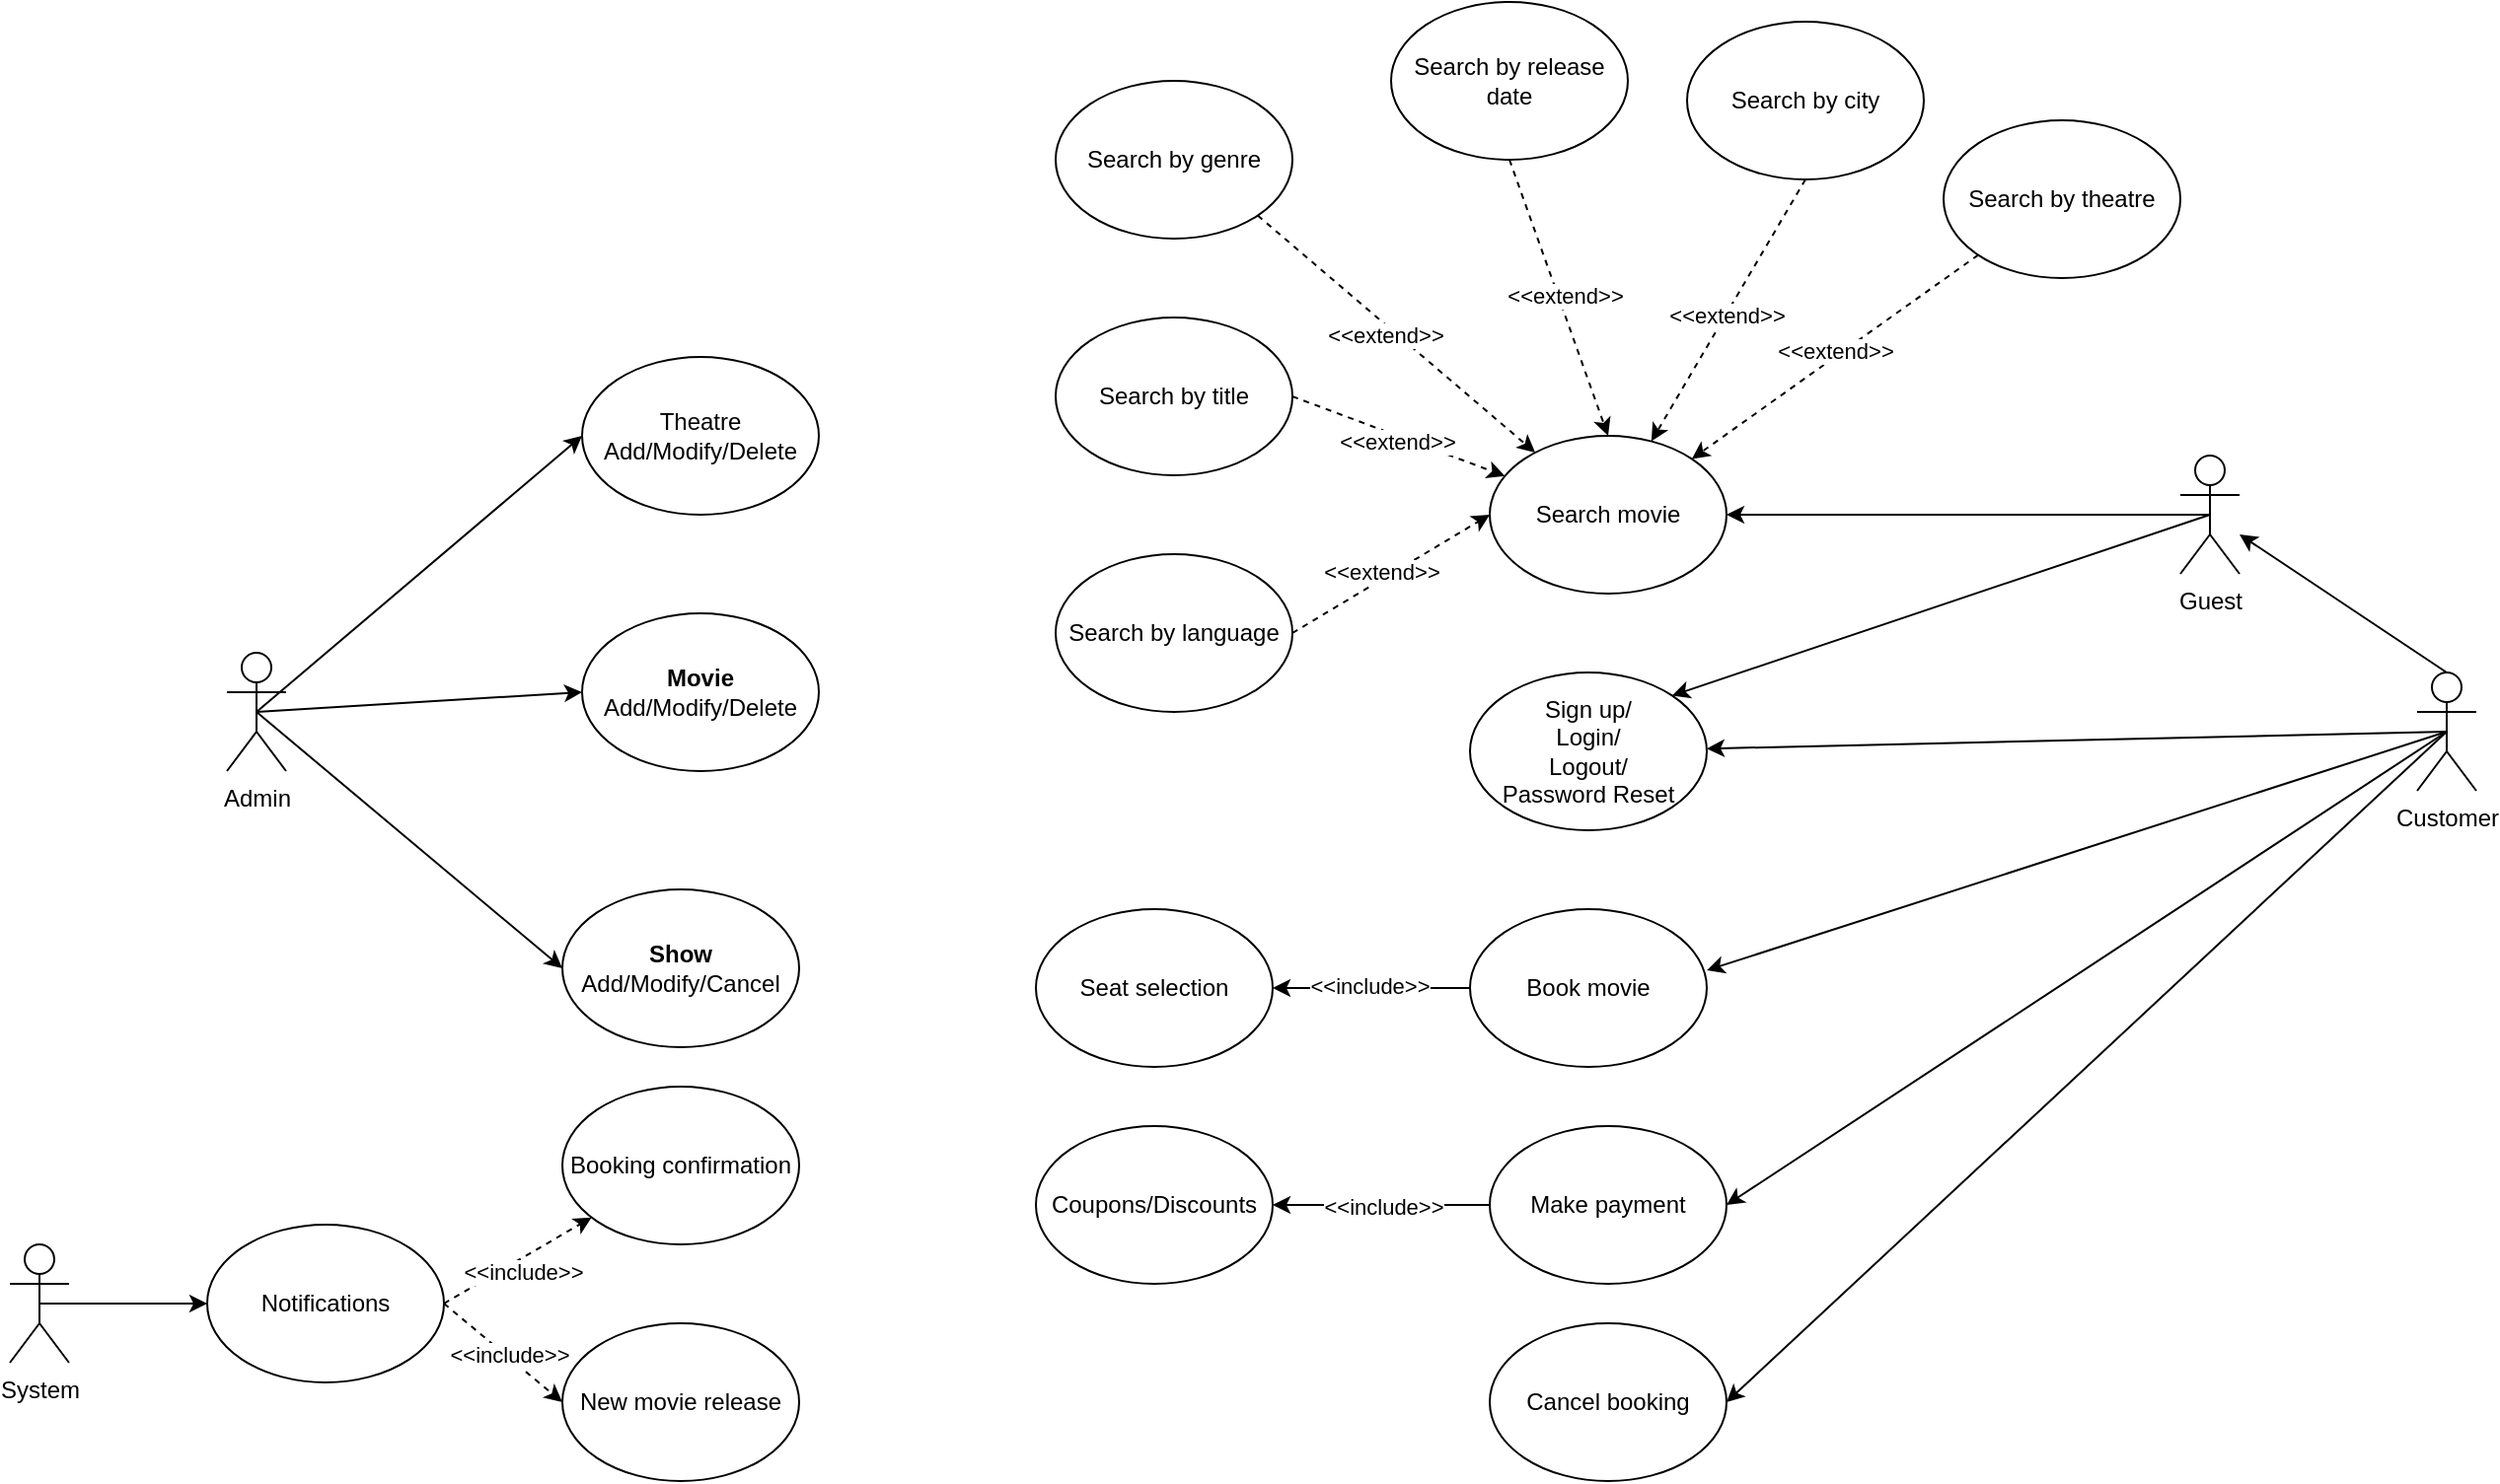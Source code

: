 <mxfile version="24.7.6">
  <diagram name="Page-1" id="iYOVQTg5ozlv4x58kKD0">
    <mxGraphModel dx="2634" dy="4335" grid="1" gridSize="10" guides="1" tooltips="1" connect="1" arrows="1" fold="1" page="0" pageScale="1" pageWidth="850" pageHeight="1100" math="0" shadow="0">
      <root>
        <mxCell id="0" />
        <mxCell id="1" parent="0" />
        <mxCell id="PGpmKNZ1F50kphzpaIY3-8" style="rounded=0;orthogonalLoop=1;jettySize=auto;html=1;exitX=0.5;exitY=0.5;exitDx=0;exitDy=0;exitPerimeter=0;entryX=0;entryY=0.5;entryDx=0;entryDy=0;" parent="1" source="PGpmKNZ1F50kphzpaIY3-1" target="PGpmKNZ1F50kphzpaIY3-2" edge="1">
          <mxGeometry relative="1" as="geometry" />
        </mxCell>
        <mxCell id="PGpmKNZ1F50kphzpaIY3-10" style="rounded=0;orthogonalLoop=1;jettySize=auto;html=1;exitX=0.5;exitY=0.5;exitDx=0;exitDy=0;exitPerimeter=0;entryX=0;entryY=0.5;entryDx=0;entryDy=0;" parent="1" source="PGpmKNZ1F50kphzpaIY3-1" target="PGpmKNZ1F50kphzpaIY3-4" edge="1">
          <mxGeometry relative="1" as="geometry" />
        </mxCell>
        <mxCell id="PGpmKNZ1F50kphzpaIY3-17" style="rounded=0;orthogonalLoop=1;jettySize=auto;html=1;exitX=0.5;exitY=0.5;exitDx=0;exitDy=0;exitPerimeter=0;entryX=0;entryY=0.5;entryDx=0;entryDy=0;" parent="1" source="PGpmKNZ1F50kphzpaIY3-1" target="PGpmKNZ1F50kphzpaIY3-16" edge="1">
          <mxGeometry relative="1" as="geometry" />
        </mxCell>
        <mxCell id="PGpmKNZ1F50kphzpaIY3-1" value="Admin" style="shape=umlActor;verticalLabelPosition=bottom;verticalAlign=top;html=1;outlineConnect=0;" parent="1" vertex="1">
          <mxGeometry x="-790" y="-3050" width="30" height="60" as="geometry" />
        </mxCell>
        <mxCell id="PGpmKNZ1F50kphzpaIY3-2" value="&lt;b&gt;Movie&lt;/b&gt;&lt;div&gt;Add/Modify/Delete&lt;/div&gt;" style="ellipse;whiteSpace=wrap;html=1;" parent="1" vertex="1">
          <mxGeometry x="-610" y="-3070" width="120" height="80" as="geometry" />
        </mxCell>
        <mxCell id="PGpmKNZ1F50kphzpaIY3-4" value="&lt;b&gt;Show&lt;/b&gt;&lt;div&gt;Add/Modify/Cancel&lt;/div&gt;" style="ellipse;whiteSpace=wrap;html=1;" parent="1" vertex="1">
          <mxGeometry x="-620" y="-2930" width="120" height="80" as="geometry" />
        </mxCell>
        <mxCell id="PGpmKNZ1F50kphzpaIY3-15" style="rounded=0;orthogonalLoop=1;jettySize=auto;html=1;exitX=0.5;exitY=0.5;exitDx=0;exitDy=0;exitPerimeter=0;entryX=1;entryY=0.5;entryDx=0;entryDy=0;" parent="1" source="PGpmKNZ1F50kphzpaIY3-13" target="PGpmKNZ1F50kphzpaIY3-14" edge="1">
          <mxGeometry relative="1" as="geometry" />
        </mxCell>
        <mxCell id="PGpmKNZ1F50kphzpaIY3-46" style="rounded=0;orthogonalLoop=1;jettySize=auto;html=1;exitX=0.5;exitY=0.5;exitDx=0;exitDy=0;exitPerimeter=0;entryX=1;entryY=0;entryDx=0;entryDy=0;" parent="1" source="PGpmKNZ1F50kphzpaIY3-13" target="PGpmKNZ1F50kphzpaIY3-22" edge="1">
          <mxGeometry relative="1" as="geometry" />
        </mxCell>
        <mxCell id="PGpmKNZ1F50kphzpaIY3-13" value="Guest" style="shape=umlActor;verticalLabelPosition=bottom;verticalAlign=top;html=1;outlineConnect=0;" parent="1" vertex="1">
          <mxGeometry x="200" y="-3150" width="30" height="60" as="geometry" />
        </mxCell>
        <mxCell id="PGpmKNZ1F50kphzpaIY3-14" value="Search movie" style="ellipse;whiteSpace=wrap;html=1;" parent="1" vertex="1">
          <mxGeometry x="-150" y="-3160" width="120" height="80" as="geometry" />
        </mxCell>
        <mxCell id="PGpmKNZ1F50kphzpaIY3-16" value="Theatre&lt;div&gt;Add/Modify/Delete&lt;/div&gt;" style="ellipse;whiteSpace=wrap;html=1;" parent="1" vertex="1">
          <mxGeometry x="-610" y="-3200" width="120" height="80" as="geometry" />
        </mxCell>
        <mxCell id="PGpmKNZ1F50kphzpaIY3-31" style="rounded=0;orthogonalLoop=1;jettySize=auto;html=1;exitX=1;exitY=0.5;exitDx=0;exitDy=0;dashed=1;" parent="1" source="PGpmKNZ1F50kphzpaIY3-18" target="PGpmKNZ1F50kphzpaIY3-14" edge="1">
          <mxGeometry relative="1" as="geometry" />
        </mxCell>
        <mxCell id="PGpmKNZ1F50kphzpaIY3-32" value="&amp;lt;&amp;lt;extend&amp;gt;&amp;gt;" style="edgeLabel;html=1;align=center;verticalAlign=middle;resizable=0;points=[];" parent="PGpmKNZ1F50kphzpaIY3-31" vertex="1" connectable="0">
          <mxGeometry x="-0.003" y="-3" relative="1" as="geometry">
            <mxPoint as="offset" />
          </mxGeometry>
        </mxCell>
        <mxCell id="PGpmKNZ1F50kphzpaIY3-18" value="Search by title" style="ellipse;whiteSpace=wrap;html=1;" parent="1" vertex="1">
          <mxGeometry x="-370" y="-3220" width="120" height="80" as="geometry" />
        </mxCell>
        <mxCell id="PGpmKNZ1F50kphzpaIY3-33" style="rounded=0;orthogonalLoop=1;jettySize=auto;html=1;exitX=1;exitY=1;exitDx=0;exitDy=0;dashed=1;" parent="1" source="PGpmKNZ1F50kphzpaIY3-19" target="PGpmKNZ1F50kphzpaIY3-14" edge="1">
          <mxGeometry relative="1" as="geometry" />
        </mxCell>
        <mxCell id="PGpmKNZ1F50kphzpaIY3-34" value="&amp;lt;&amp;lt;extend&amp;gt;&amp;gt;" style="edgeLabel;html=1;align=center;verticalAlign=middle;resizable=0;points=[];" parent="PGpmKNZ1F50kphzpaIY3-33" vertex="1" connectable="0">
          <mxGeometry x="-0.048" y="-4" relative="1" as="geometry">
            <mxPoint as="offset" />
          </mxGeometry>
        </mxCell>
        <mxCell id="PGpmKNZ1F50kphzpaIY3-19" value="Search by genre" style="ellipse;whiteSpace=wrap;html=1;" parent="1" vertex="1">
          <mxGeometry x="-370" y="-3340" width="120" height="80" as="geometry" />
        </mxCell>
        <mxCell id="PGpmKNZ1F50kphzpaIY3-35" style="rounded=0;orthogonalLoop=1;jettySize=auto;html=1;exitX=0.5;exitY=1;exitDx=0;exitDy=0;entryX=0.5;entryY=0;entryDx=0;entryDy=0;dashed=1;" parent="1" source="PGpmKNZ1F50kphzpaIY3-20" target="PGpmKNZ1F50kphzpaIY3-14" edge="1">
          <mxGeometry relative="1" as="geometry" />
        </mxCell>
        <mxCell id="PGpmKNZ1F50kphzpaIY3-38" value="&amp;lt;&amp;lt;extend&amp;gt;&amp;gt;" style="edgeLabel;html=1;align=center;verticalAlign=middle;resizable=0;points=[];" parent="PGpmKNZ1F50kphzpaIY3-35" vertex="1" connectable="0">
          <mxGeometry x="-0.001" y="3" relative="1" as="geometry">
            <mxPoint as="offset" />
          </mxGeometry>
        </mxCell>
        <mxCell id="PGpmKNZ1F50kphzpaIY3-20" value="Search by release date" style="ellipse;whiteSpace=wrap;html=1;" parent="1" vertex="1">
          <mxGeometry x="-200" y="-3380" width="120" height="80" as="geometry" />
        </mxCell>
        <mxCell id="PGpmKNZ1F50kphzpaIY3-29" style="rounded=0;orthogonalLoop=1;jettySize=auto;html=1;exitX=1;exitY=0.5;exitDx=0;exitDy=0;entryX=0;entryY=0.5;entryDx=0;entryDy=0;dashed=1;" parent="1" source="PGpmKNZ1F50kphzpaIY3-21" target="PGpmKNZ1F50kphzpaIY3-14" edge="1">
          <mxGeometry relative="1" as="geometry" />
        </mxCell>
        <mxCell id="PGpmKNZ1F50kphzpaIY3-30" value="&amp;lt;&amp;lt;extend&amp;gt;&amp;gt;" style="edgeLabel;html=1;align=center;verticalAlign=middle;resizable=0;points=[];" parent="PGpmKNZ1F50kphzpaIY3-29" vertex="1" connectable="0">
          <mxGeometry x="-0.061" y="4" relative="1" as="geometry">
            <mxPoint as="offset" />
          </mxGeometry>
        </mxCell>
        <mxCell id="PGpmKNZ1F50kphzpaIY3-21" value="Search by language" style="ellipse;whiteSpace=wrap;html=1;" parent="1" vertex="1">
          <mxGeometry x="-370" y="-3100" width="120" height="80" as="geometry" />
        </mxCell>
        <mxCell id="PGpmKNZ1F50kphzpaIY3-22" value="Sign up/&lt;div&gt;Login/&lt;/div&gt;&lt;div&gt;Logout/&lt;/div&gt;&lt;div&gt;Password Reset&lt;/div&gt;" style="ellipse;whiteSpace=wrap;html=1;" parent="1" vertex="1">
          <mxGeometry x="-160" y="-3040" width="120" height="80" as="geometry" />
        </mxCell>
        <mxCell id="PGpmKNZ1F50kphzpaIY3-36" style="rounded=0;orthogonalLoop=1;jettySize=auto;html=1;exitX=0.5;exitY=1;exitDx=0;exitDy=0;dashed=1;" parent="1" source="PGpmKNZ1F50kphzpaIY3-23" target="PGpmKNZ1F50kphzpaIY3-14" edge="1">
          <mxGeometry relative="1" as="geometry" />
        </mxCell>
        <mxCell id="PGpmKNZ1F50kphzpaIY3-37" value="&amp;lt;&amp;lt;extend&amp;gt;&amp;gt;" style="edgeLabel;html=1;align=center;verticalAlign=middle;resizable=0;points=[];" parent="PGpmKNZ1F50kphzpaIY3-36" vertex="1" connectable="0">
          <mxGeometry x="0.03" relative="1" as="geometry">
            <mxPoint as="offset" />
          </mxGeometry>
        </mxCell>
        <mxCell id="PGpmKNZ1F50kphzpaIY3-23" value="Search by city" style="ellipse;whiteSpace=wrap;html=1;" parent="1" vertex="1">
          <mxGeometry x="-50" y="-3370" width="120" height="80" as="geometry" />
        </mxCell>
        <mxCell id="PGpmKNZ1F50kphzpaIY3-24" value="Seat selection" style="ellipse;whiteSpace=wrap;html=1;" parent="1" vertex="1">
          <mxGeometry x="-380" y="-2920" width="120" height="80" as="geometry" />
        </mxCell>
        <mxCell id="PGpmKNZ1F50kphzpaIY3-48" style="rounded=0;orthogonalLoop=1;jettySize=auto;html=1;exitX=0;exitY=0.5;exitDx=0;exitDy=0;entryX=1;entryY=0.5;entryDx=0;entryDy=0;" parent="1" source="PGpmKNZ1F50kphzpaIY3-25" target="PGpmKNZ1F50kphzpaIY3-24" edge="1">
          <mxGeometry relative="1" as="geometry" />
        </mxCell>
        <mxCell id="PGpmKNZ1F50kphzpaIY3-49" value="&amp;lt;&amp;lt;include&amp;gt;&amp;gt;" style="edgeLabel;html=1;align=center;verticalAlign=middle;resizable=0;points=[];" parent="PGpmKNZ1F50kphzpaIY3-48" vertex="1" connectable="0">
          <mxGeometry x="0.025" y="-1" relative="1" as="geometry">
            <mxPoint as="offset" />
          </mxGeometry>
        </mxCell>
        <mxCell id="PGpmKNZ1F50kphzpaIY3-25" value="Book movie" style="ellipse;whiteSpace=wrap;html=1;" parent="1" vertex="1">
          <mxGeometry x="-160" y="-2920" width="120" height="80" as="geometry" />
        </mxCell>
        <mxCell id="PGpmKNZ1F50kphzpaIY3-50" style="rounded=0;orthogonalLoop=1;jettySize=auto;html=1;exitX=0;exitY=0.5;exitDx=0;exitDy=0;entryX=1;entryY=0.5;entryDx=0;entryDy=0;" parent="1" source="PGpmKNZ1F50kphzpaIY3-26" target="PGpmKNZ1F50kphzpaIY3-27" edge="1">
          <mxGeometry relative="1" as="geometry" />
        </mxCell>
        <mxCell id="PGpmKNZ1F50kphzpaIY3-51" value="&amp;lt;&amp;lt;include&amp;gt;&amp;gt;" style="edgeLabel;html=1;align=center;verticalAlign=middle;resizable=0;points=[];" parent="PGpmKNZ1F50kphzpaIY3-50" vertex="1" connectable="0">
          <mxGeometry x="-0.018" y="1" relative="1" as="geometry">
            <mxPoint as="offset" />
          </mxGeometry>
        </mxCell>
        <mxCell id="PGpmKNZ1F50kphzpaIY3-26" value="Make payment" style="ellipse;whiteSpace=wrap;html=1;" parent="1" vertex="1">
          <mxGeometry x="-150" y="-2810" width="120" height="80" as="geometry" />
        </mxCell>
        <mxCell id="PGpmKNZ1F50kphzpaIY3-27" value="Coupons/Discounts" style="ellipse;whiteSpace=wrap;html=1;" parent="1" vertex="1">
          <mxGeometry x="-380" y="-2810" width="120" height="80" as="geometry" />
        </mxCell>
        <mxCell id="PGpmKNZ1F50kphzpaIY3-43" style="rounded=0;orthogonalLoop=1;jettySize=auto;html=1;exitX=0.5;exitY=0;exitDx=0;exitDy=0;exitPerimeter=0;" parent="1" source="PGpmKNZ1F50kphzpaIY3-39" target="PGpmKNZ1F50kphzpaIY3-13" edge="1">
          <mxGeometry relative="1" as="geometry" />
        </mxCell>
        <mxCell id="PGpmKNZ1F50kphzpaIY3-45" style="rounded=0;orthogonalLoop=1;jettySize=auto;html=1;exitX=0.5;exitY=0.5;exitDx=0;exitDy=0;exitPerimeter=0;" parent="1" source="PGpmKNZ1F50kphzpaIY3-39" target="PGpmKNZ1F50kphzpaIY3-22" edge="1">
          <mxGeometry relative="1" as="geometry" />
        </mxCell>
        <mxCell id="PGpmKNZ1F50kphzpaIY3-52" style="rounded=0;orthogonalLoop=1;jettySize=auto;html=1;exitX=0.5;exitY=0.5;exitDx=0;exitDy=0;exitPerimeter=0;entryX=1;entryY=0.5;entryDx=0;entryDy=0;" parent="1" source="PGpmKNZ1F50kphzpaIY3-39" target="PGpmKNZ1F50kphzpaIY3-26" edge="1">
          <mxGeometry relative="1" as="geometry" />
        </mxCell>
        <mxCell id="qXxpQ0bP7w9TdpV4gnsY-1" style="rounded=0;orthogonalLoop=1;jettySize=auto;html=1;exitX=0.5;exitY=0.5;exitDx=0;exitDy=0;exitPerimeter=0;entryX=1;entryY=0.5;entryDx=0;entryDy=0;" edge="1" parent="1" source="PGpmKNZ1F50kphzpaIY3-39" target="PGpmKNZ1F50kphzpaIY3-62">
          <mxGeometry relative="1" as="geometry" />
        </mxCell>
        <mxCell id="PGpmKNZ1F50kphzpaIY3-39" value="Customer" style="shape=umlActor;verticalLabelPosition=bottom;verticalAlign=top;html=1;outlineConnect=0;" parent="1" vertex="1">
          <mxGeometry x="320" y="-3040" width="30" height="60" as="geometry" />
        </mxCell>
        <mxCell id="PGpmKNZ1F50kphzpaIY3-47" style="rounded=0;orthogonalLoop=1;jettySize=auto;html=1;exitX=0.5;exitY=0.5;exitDx=0;exitDy=0;exitPerimeter=0;entryX=1;entryY=0.388;entryDx=0;entryDy=0;entryPerimeter=0;" parent="1" source="PGpmKNZ1F50kphzpaIY3-39" target="PGpmKNZ1F50kphzpaIY3-25" edge="1">
          <mxGeometry relative="1" as="geometry" />
        </mxCell>
        <mxCell id="PGpmKNZ1F50kphzpaIY3-57" style="rounded=0;orthogonalLoop=1;jettySize=auto;html=1;exitX=0.5;exitY=0.5;exitDx=0;exitDy=0;exitPerimeter=0;entryX=0;entryY=0.5;entryDx=0;entryDy=0;" parent="1" source="PGpmKNZ1F50kphzpaIY3-53" target="PGpmKNZ1F50kphzpaIY3-54" edge="1">
          <mxGeometry relative="1" as="geometry" />
        </mxCell>
        <mxCell id="PGpmKNZ1F50kphzpaIY3-53" value="System" style="shape=umlActor;verticalLabelPosition=bottom;verticalAlign=top;html=1;outlineConnect=0;" parent="1" vertex="1">
          <mxGeometry x="-900" y="-2750" width="30" height="60" as="geometry" />
        </mxCell>
        <mxCell id="PGpmKNZ1F50kphzpaIY3-58" style="rounded=0;orthogonalLoop=1;jettySize=auto;html=1;exitX=1;exitY=0.5;exitDx=0;exitDy=0;dashed=1;" parent="1" source="PGpmKNZ1F50kphzpaIY3-54" target="PGpmKNZ1F50kphzpaIY3-55" edge="1">
          <mxGeometry relative="1" as="geometry" />
        </mxCell>
        <mxCell id="PGpmKNZ1F50kphzpaIY3-61" value="&amp;lt;&amp;lt;include&amp;gt;&amp;gt;" style="edgeLabel;html=1;align=center;verticalAlign=middle;resizable=0;points=[];" parent="PGpmKNZ1F50kphzpaIY3-58" vertex="1" connectable="0">
          <mxGeometry x="-0.016" y="-6" relative="1" as="geometry">
            <mxPoint as="offset" />
          </mxGeometry>
        </mxCell>
        <mxCell id="PGpmKNZ1F50kphzpaIY3-59" style="rounded=0;orthogonalLoop=1;jettySize=auto;html=1;exitX=1;exitY=0.5;exitDx=0;exitDy=0;entryX=0;entryY=0.5;entryDx=0;entryDy=0;dashed=1;" parent="1" source="PGpmKNZ1F50kphzpaIY3-54" target="PGpmKNZ1F50kphzpaIY3-56" edge="1">
          <mxGeometry relative="1" as="geometry" />
        </mxCell>
        <mxCell id="PGpmKNZ1F50kphzpaIY3-60" value="&amp;lt;&amp;lt;include&amp;gt;&amp;gt;" style="edgeLabel;html=1;align=center;verticalAlign=middle;resizable=0;points=[];" parent="PGpmKNZ1F50kphzpaIY3-59" vertex="1" connectable="0">
          <mxGeometry x="0.075" y="1" relative="1" as="geometry">
            <mxPoint as="offset" />
          </mxGeometry>
        </mxCell>
        <mxCell id="PGpmKNZ1F50kphzpaIY3-54" value="Notifications" style="ellipse;whiteSpace=wrap;html=1;" parent="1" vertex="1">
          <mxGeometry x="-800" y="-2760" width="120" height="80" as="geometry" />
        </mxCell>
        <mxCell id="PGpmKNZ1F50kphzpaIY3-55" value="Booking confirmation" style="ellipse;whiteSpace=wrap;html=1;" parent="1" vertex="1">
          <mxGeometry x="-620" y="-2830" width="120" height="80" as="geometry" />
        </mxCell>
        <mxCell id="PGpmKNZ1F50kphzpaIY3-56" value="New movie release" style="ellipse;whiteSpace=wrap;html=1;" parent="1" vertex="1">
          <mxGeometry x="-620" y="-2710" width="120" height="80" as="geometry" />
        </mxCell>
        <mxCell id="PGpmKNZ1F50kphzpaIY3-62" value="Cancel booking" style="ellipse;whiteSpace=wrap;html=1;" parent="1" vertex="1">
          <mxGeometry x="-150" y="-2710" width="120" height="80" as="geometry" />
        </mxCell>
        <mxCell id="PGpmKNZ1F50kphzpaIY3-65" style="rounded=0;orthogonalLoop=1;jettySize=auto;html=1;exitX=0;exitY=1;exitDx=0;exitDy=0;entryX=1;entryY=0;entryDx=0;entryDy=0;dashed=1;" parent="1" source="PGpmKNZ1F50kphzpaIY3-63" target="PGpmKNZ1F50kphzpaIY3-14" edge="1">
          <mxGeometry relative="1" as="geometry" />
        </mxCell>
        <mxCell id="PGpmKNZ1F50kphzpaIY3-66" value="&amp;lt;&amp;lt;extend&amp;gt;&amp;gt;" style="edgeLabel;html=1;align=center;verticalAlign=middle;resizable=0;points=[];" parent="PGpmKNZ1F50kphzpaIY3-65" vertex="1" connectable="0">
          <mxGeometry x="-0.026" y="-3" relative="1" as="geometry">
            <mxPoint as="offset" />
          </mxGeometry>
        </mxCell>
        <mxCell id="PGpmKNZ1F50kphzpaIY3-63" value="Search by theatre" style="ellipse;whiteSpace=wrap;html=1;" parent="1" vertex="1">
          <mxGeometry x="80" y="-3320" width="120" height="80" as="geometry" />
        </mxCell>
      </root>
    </mxGraphModel>
  </diagram>
</mxfile>
